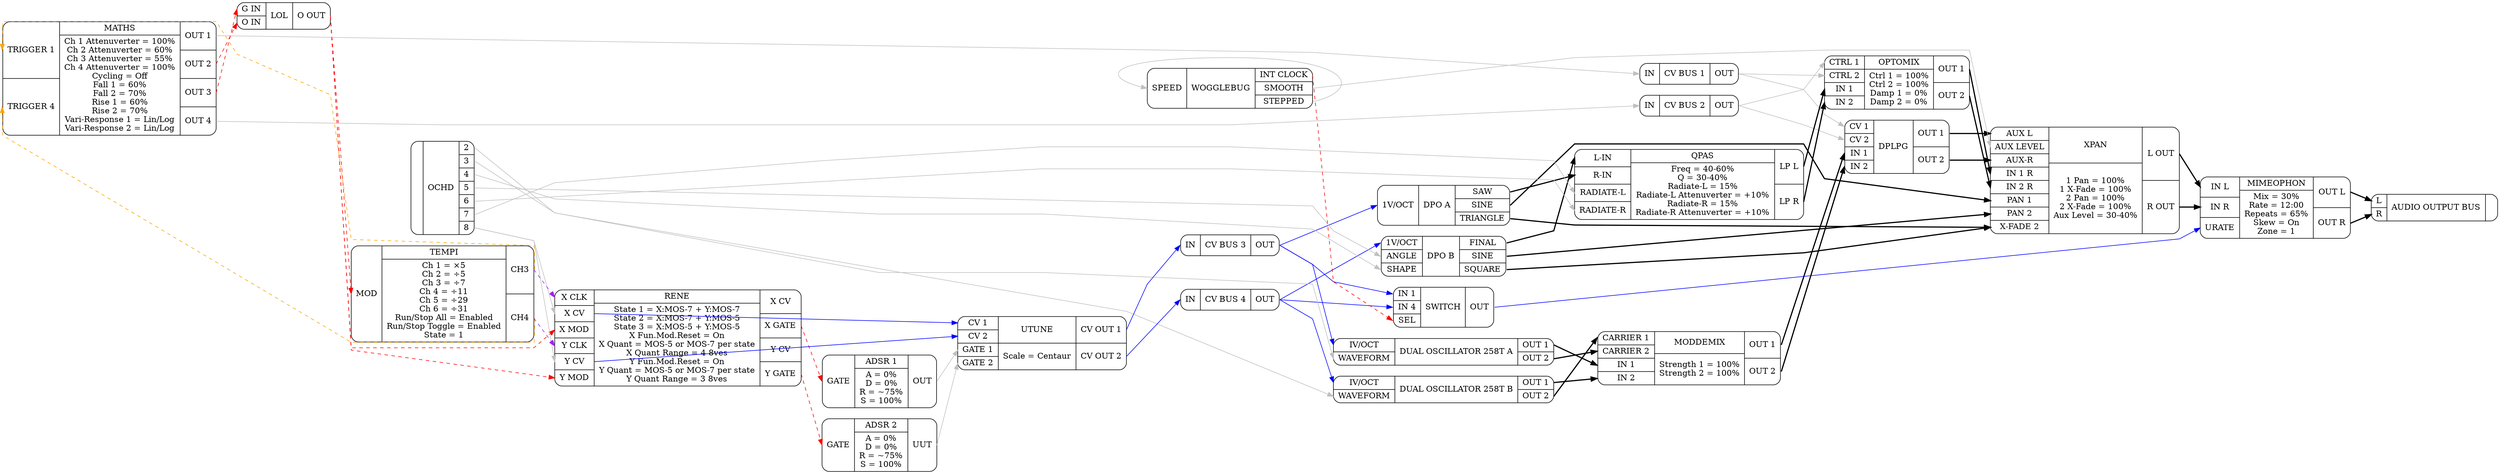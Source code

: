 digraph G{
rankdir = LR;
splines = polyline;
ordering=out;
adsr1[label="{ {<_gate> GATE}|{{ADSR 1}|{A = 0%\nD = 0%\nR = ~75%\nS = 100%}}| {<_out> OUT}}"  shape=Mrecord]
adsr2[label="{ {<_gate> GATE}|{{ADSR 2}|{A = 0%\nD = 0%\nR = ~75%\nS = 100%}}| {<_uut> UUT}}"  shape=Mrecord]
audiooutputbus[label="{ {<_l> L | <_r> R}|AUDIO OUTPUT BUS| {}}"  shape=Mrecord]
cvbus1[label="{ {<_in> IN}|CV BUS 1| {<_out> OUT}}"  shape=Mrecord]
cvbus2[label="{ {<_in> IN}|CV BUS 2| {<_out> OUT}}"  shape=Mrecord]
cvbus3[label="{ {<_in> IN}|CV BUS 3| {<_out> OUT}}"  shape=Mrecord]
cvbus4[label="{ {<_in> IN}|CV BUS 4| {<_out> OUT}}"  shape=Mrecord]
dplpg[label="{ {<_cv1> CV 1 | <_cv2> CV 2 | <_in1> IN 1 | <_in2> IN 2}|DPLPG| {<_out1> OUT 1 | <_out2> OUT 2}}"  shape=Mrecord]
dpoa[label="{ {<_1voct> 1V/OCT}|DPO A| {<_saw> SAW | <_sine> SINE | <_triangle> TRIANGLE}}"  shape=Mrecord]
dpob[label="{ {<_1voct> 1V/OCT | <_angle> ANGLE | <_shape> SHAPE}|DPO B| {<_final> FINAL | <_sine> SINE | <_square> SQUARE}}"  shape=Mrecord]
dualoscillator258ta[label="{ {<_ivoct> IV/OCT | <_waveform> WAVEFORM}|DUAL OSCILLATOR 258T A| {<_out1> OUT 1 | <_out2> OUT 2}}"  shape=Mrecord]
dualoscillator258tb[label="{ {<_ivoct> IV/OCT | <_waveform> WAVEFORM}|DUAL OSCILLATOR 258T B| {<_out1> OUT 1 | <_out2> OUT 2}}"  shape=Mrecord]
lol[label="{ {<_gin> G IN | <_oin> O IN}|LOL| {<_oout> O OUT}}"  shape=Mrecord]
maths[label="{ {<_trigger1> TRIGGER 1 | <_trigger4> TRIGGER 4}|{{MATHS}|{Ch 1 Attenuverter = 100%\nCh 2 Attenuverter = 60%\nCh 3 Attenuverter = 55%\nCh 4 Attenuverter = 100%\nCycling = Off\nFall 1 = 60%\nFall 2 = 70%\nRise 1 = 60%\nRise 2 = 70%\nVari-Response 1 = Lin/Log\nVari-Response 2 = Lin/Log}}| {<_out1> OUT 1 | <_out2> OUT 2 | <_out3> OUT 3 | <_out4> OUT 4}}"  shape=Mrecord]
mimeophon[label="{ {<_inl> IN L | <_inr> IN R | <_urate> URATE}|{{MIMEOPHON}|{Mix = 30%\nRate = 12:00\nRepeats = 65%\nSkew = On\nZone = 1}}| {<_outl> OUT L | <_outr> OUT R}}"  shape=Mrecord]
moddemix[label="{ {<_carrier1> CARRIER 1 | <_carrier2> CARRIER 2 | <_in1> IN 1 | <_in2> IN 2}|{{MODDEMIX}|{Strength 1 = 100%\nStrength 2 = 100%}}| {<_out1> OUT 1 | <_out2> OUT 2}}"  shape=Mrecord]
ochd[label="{ {}|OCHD| {<_2> 2 | <_3> 3 | <_4> 4 | <_5> 5 | <_6> 6 | <_7> 7 | <_8> 8}}"  shape=Mrecord]
optomix[label="{ {<_ctrl1> CTRL 1 | <_ctrl2> CTRL 2 | <_in1> IN 1 | <_in2> IN 2}|{{OPTOMIX}|{Ctrl 1 = 100%\nCtrl 2 = 100%\nDamp 1 = 0%\nDamp 2 = 0%}}| {<_out1> OUT 1 | <_out2> OUT 2}}"  shape=Mrecord]
qpas[label="{ {<_lin> L-IN | <_rin> R-IN | <_radiatel> RADIATE-L | <_radiater> RADIATE-R}|{{QPAS}|{Freq = 40-60%\nQ = 30-40%\nRadiate-L = 15%\nRadiate-L Attenuverter = +10%\nRadiate-R = 15%\nRadiate-R Attenuverter = +10%}}| {<_lpl> LP L | <_lpr> LP R}}"  shape=Mrecord]
rene[label="{ {<_xclk> X CLK | <_xcv> X CV | <_xmod> X MOD | <_yclk> Y CLK | <_ycv> Y CV | <_ymod> Y MOD}|{{RENE}|{State 1 = X:MOS-7 + Y:MOS-7\nState 2 = X:MOS-7 + Y:MOS-5\nState 3 = X:MOS-5 + Y:MOS-5\nX Fun.Mod.Reset = On\nX Quant = MOS-5 or MOS-7 per state\nX Quant Range = 4 8ves\nY Fun.Mod.Reset = On\nY Quant = MOS-5 or MOS-7 per state\nY Quant Range = 3 8ves}}| {<_xcv> X CV | <_xgate> X GATE | <_ycv> Y CV | <_ygate> Y GATE}}"  shape=Mrecord]
switch[label="{ {<_in1> IN 1 | <_in4> IN 4 | <_sel> SEL}|SWITCH| {<_out> OUT}}"  shape=Mrecord]
tempi[label="{ {<_mod> MOD}|{{TEMPI}|{Ch 1 = ×5\nCh 2 = ÷5\nCh 3 = ÷7\nCh 4 = ÷11\nCh 5 = ÷29\nCh 6 = ÷31\nRun/Stop All = Enabled\nRun/Stop Toggle = Enabled\nState = 1}}| {<_ch3> CH3 | <_ch4> CH4}}"  shape=Mrecord]
utune[label="{ {<_cv1> CV 1 | <_cv2> CV 2 | <_gate1> GATE 1 | <_gate2> GATE 2}|{{UTUNE}|{Scale = Centaur}}| {<_cvout1> CV OUT 1 | <_cvout2> CV OUT 2}}"  shape=Mrecord]
wogglebug[label="{ {<_speed> SPEED}|WOGGLEBUG| {<_intclock> INT CLOCK | <_smooth> SMOOTH | <_stepped> STEPPED}}"  shape=Mrecord]
xpan[label="{ {<_auxl> AUX L | <_auxlevel> AUX LEVEL | <_auxr> AUX-R | <_in1r> IN 1 R | <_in2r> IN 2 R | <_pan1> PAN 1 | <_pan2> PAN 2 | <_xfade2> X-FADE 2}|{{XPAN}|{1 Pan = 100%\n1 X-Fade = 100%\n2 Pan = 100%\n2 X-Fade = 100%\nAux Level = 30-40%}}| {<_lout> L OUT | <_rout> R OUT}}"  shape=Mrecord]
cvbus3:_out:e  -> dpoa:_1voct:w  [color=blue]
cvbus4:_out:e  -> dpob:_1voct:w  [color=blue]
ochd:_5:e  -> dpob:_angle:w  [color=gray]
dplpg:_out1:e  -> xpan:_auxl:w  [style=bold]
wogglebug:_smooth:e  -> xpan:_auxlevel:w  [color=gray]
dplpg:_out2:e  -> xpan:_auxr:w  [style=bold]
dualoscillator258tb:_out2:e  -> moddemix:_carrier1:w  [style=bold]
dualoscillator258ta:_out2:e  -> moddemix:_carrier2:w  [style=bold]
cvbus2:_out:e  -> optomix:_ctrl1:w  [color=gray]
cvbus1:_out:e  -> optomix:_ctrl2:w  [color=gray]
cvbus1:_out:e  -> dplpg:_cv1:w  [color=gray]
rene:_xcv:e  -> utune:_cv1:w  [color=blue]
cvbus2:_out:e  -> dplpg:_cv2:w  [color=gray]
rene:_ycv:e  -> utune:_cv2:w  [color=blue]
maths:_out3:e  -> lol:_gin:w  [color=red, style=dashed]
rene:_xgate:e  -> adsr1:_gate:w  [color=red, style=dashed]
rene:_ygate:e  -> adsr2:_gate:w  [color=red, style=dashed]
adsr1:_out:e  -> utune:_gate1:w  [color=gray]
adsr2:_uut:e  -> utune:_gate2:w  [color=gray]
maths:_out1:e  -> cvbus1:_in:w  [color=gray]
maths:_out4:e  -> cvbus2:_in:w  [color=gray]
utune:_cvout1:e  -> cvbus3:_in:w  [color=blue]
utune:_cvout2:e  -> cvbus4:_in:w  [color=blue]
cvbus3:_out:e  -> switch:_in1:w  [color=blue]
dualoscillator258ta:_out1:e  -> moddemix:_in1:w  [style=bold]
moddemix:_out1:e  -> dplpg:_in1:w  [style=bold]
qpas:_lpl:e  -> optomix:_in1:w  [style=bold]
optomix:_out1:e  -> xpan:_in1r:w  [style=bold]
dualoscillator258tb:_out1:e  -> moddemix:_in2:w  [style=bold]
moddemix:_out2:e  -> dplpg:_in2:w  [style=bold]
qpas:_lpr:e  -> optomix:_in2:w  [style=bold]
optomix:_out2:e  -> xpan:_in2r:w  [style=bold]
cvbus4:_out:e  -> switch:_in4:w  [color=blue]
xpan:_lout:e  -> mimeophon:_inl:w  [style=bold]
xpan:_rout:e  -> mimeophon:_inr:w  [style=bold]
cvbus3:_out:e  -> dualoscillator258ta:_ivoct:w  [color=blue]
cvbus4:_out:e  -> dualoscillator258tb:_ivoct:w  [color=blue]
mimeophon:_outl:e  -> audiooutputbus:_l:w  [style=bold]
dpob:_final:e  -> qpas:_lin:w  [style=bold]
lol:_oout:e  -> tempi:_mod:w  [color=red, style=dashed]
maths:_out2:e  -> lol:_oin:w  [color=red, style=dashed]
dpoa:_sine:e  -> xpan:_pan1:w  [style=bold]
dpob:_sine:e  -> xpan:_pan2:w  [style=bold]
mimeophon:_outr:e  -> audiooutputbus:_r:w  [style=bold]
dpoa:_saw:e  -> qpas:_rin:w  [style=bold]
ochd:_7:e  -> qpas:_radiatel:w  [color=gray]
ochd:_6:e  -> qpas:_radiater:w  [color=gray]
wogglebug:_intclock:e  -> switch:_sel:w  [color=red, style=dashed]
ochd:_4:e  -> dpob:_shape:w  [color=gray]
wogglebug:_stepped:e  -> wogglebug:_speed:w  [color=gray]
tempi:_ch3:e  -> maths:_trigger1:w  [color=orange, style=dashed]
tempi:_ch4:e  -> maths:_trigger4:w  [color=orange, style=dashed]
switch:_out:e  -> mimeophon:_urate:w  [color=blue]
ochd:_2:e  -> dualoscillator258tb:_waveform:w  [color=gray]
ochd:_3:e  -> dualoscillator258ta:_waveform:w  [color=gray]
tempi:_ch3:e  -> rene:_xclk:w  [color=purple, style=dashed]
ochd:_8:e  -> rene:_xcv:w  [color=gray]
lol:_oout:e  -> rene:_xmod:w  [color=red, style=dashed]
dpoa:_triangle:e  -> xpan:_xfade2:w  [style=bold]
dpob:_square:e  -> xpan:_xfade2:w  [style=bold]
tempi:_ch4:e  -> rene:_yclk:w  [color=purple, style=dashed]
ochd:_8:e  -> rene:_ycv:w  [color=gray]
lol:_oout:e  -> rene:_ymod:w  [color=red, style=dashed]
}
